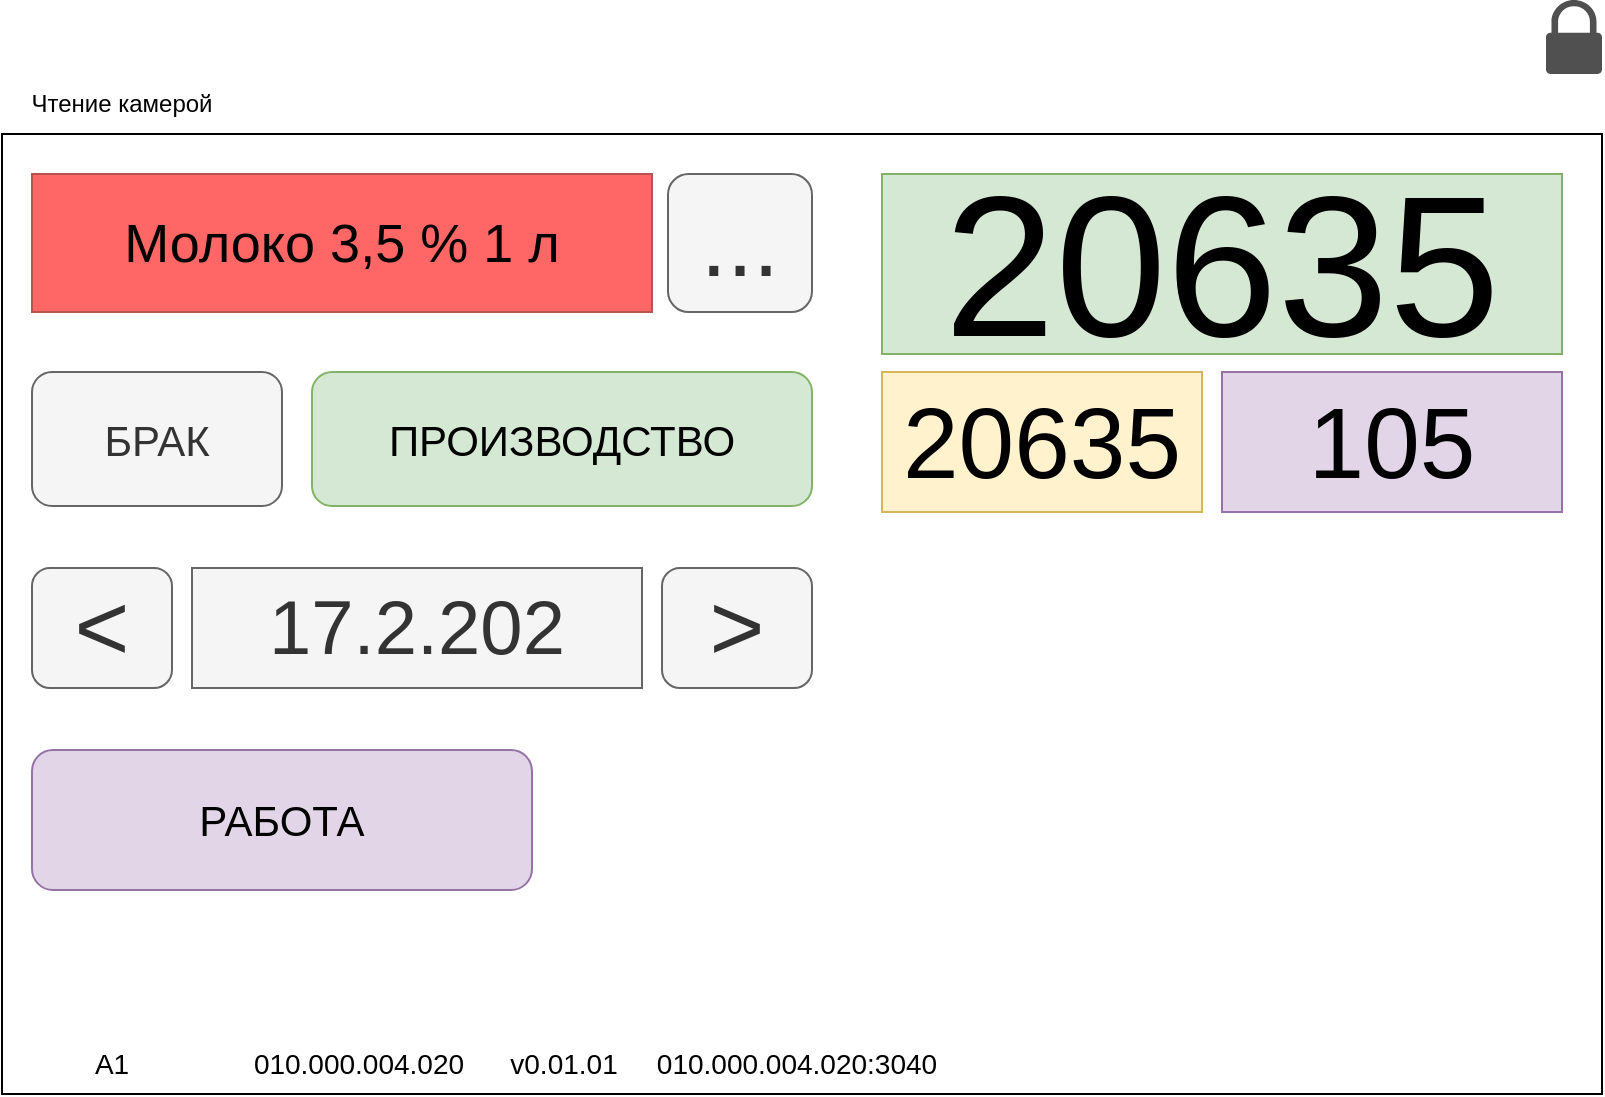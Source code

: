 <mxfile version="23.1.5" type="device">
  <diagram name="Page-1" id="tmifsBOv8ixKvkTQ0eV7">
    <mxGraphModel dx="1314" dy="1765" grid="1" gridSize="10" guides="1" tooltips="1" connect="1" arrows="1" fold="1" page="1" pageScale="1" pageWidth="800" pageHeight="900" math="0" shadow="0">
      <root>
        <mxCell id="0" />
        <mxCell id="1" parent="0" />
        <mxCell id="ldNFHoCPbJhq2-DnN9eL-1" value="" style="rounded=0;whiteSpace=wrap;html=1;aspect=fixed;movable=0;resizable=0;rotatable=0;deletable=0;editable=0;locked=1;connectable=0;" parent="1" vertex="1">
          <mxGeometry x="40" y="40" width="800" height="480" as="geometry" />
        </mxCell>
        <mxCell id="ldNFHoCPbJhq2-DnN9eL-2" value="Чтение камерой" style="text;html=1;strokeColor=none;fillColor=none;align=center;verticalAlign=middle;whiteSpace=wrap;rounded=0;" parent="1" vertex="1">
          <mxGeometry x="40" y="10" width="120" height="30" as="geometry" />
        </mxCell>
        <mxCell id="ldNFHoCPbJhq2-DnN9eL-3" value="Молоко 3,5 % 1 л" style="rounded=0;whiteSpace=wrap;html=1;fontSize=27;fillColor=#FF6666;strokeColor=#b85450;" parent="1" vertex="1">
          <mxGeometry x="55" y="60" width="310" height="69" as="geometry" />
        </mxCell>
        <mxCell id="ldNFHoCPbJhq2-DnN9eL-4" value="..." style="rounded=1;whiteSpace=wrap;html=1;fontSize=47;fillColor=#f5f5f5;fontColor=#333333;strokeColor=#666666;" parent="1" vertex="1">
          <mxGeometry x="373" y="60" width="72" height="69" as="geometry" />
        </mxCell>
        <mxCell id="ldNFHoCPbJhq2-DnN9eL-5" value="17.2.202" style="rounded=0;whiteSpace=wrap;html=1;fontSize=38;fillColor=#f5f5f5;fontColor=#333333;strokeColor=#666666;" parent="1" vertex="1">
          <mxGeometry x="135" y="257" width="225" height="60" as="geometry" />
        </mxCell>
        <mxCell id="ldNFHoCPbJhq2-DnN9eL-6" value="&amp;gt;" style="rounded=1;whiteSpace=wrap;html=1;fontSize=47;fillColor=#f5f5f5;fontColor=#333333;strokeColor=#666666;" parent="1" vertex="1">
          <mxGeometry x="370" y="257" width="75" height="60" as="geometry" />
        </mxCell>
        <mxCell id="ldNFHoCPbJhq2-DnN9eL-7" value="&amp;lt;" style="rounded=1;whiteSpace=wrap;html=1;fontSize=47;fillColor=#f5f5f5;fontColor=#333333;strokeColor=#666666;" parent="1" vertex="1">
          <mxGeometry x="55" y="257" width="70" height="60" as="geometry" />
        </mxCell>
        <mxCell id="ldNFHoCPbJhq2-DnN9eL-8" value="ПРОИЗВОДСТВО" style="rounded=1;whiteSpace=wrap;html=1;fontSize=21;fillColor=#d5e8d4;strokeColor=#82b366;" parent="1" vertex="1">
          <mxGeometry x="195" y="159" width="250" height="67" as="geometry" />
        </mxCell>
        <mxCell id="ldNFHoCPbJhq2-DnN9eL-9" value="БРАК" style="rounded=1;whiteSpace=wrap;html=1;fontSize=21;fillColor=#f5f5f5;strokeColor=#666666;fontColor=#333333;" parent="1" vertex="1">
          <mxGeometry x="55" y="159" width="125" height="67" as="geometry" />
        </mxCell>
        <mxCell id="ldNFHoCPbJhq2-DnN9eL-10" value="РАБОТА" style="rounded=1;whiteSpace=wrap;html=1;fontSize=21;fillColor=#e1d5e7;strokeColor=#9673a6;" parent="1" vertex="1">
          <mxGeometry x="55" y="348" width="250" height="70" as="geometry" />
        </mxCell>
        <mxCell id="ldNFHoCPbJhq2-DnN9eL-12" value="" style="sketch=0;pointerEvents=1;shadow=0;dashed=0;html=1;strokeColor=none;fillColor=#505050;labelPosition=center;verticalLabelPosition=bottom;verticalAlign=top;outlineConnect=0;align=center;shape=mxgraph.office.security.lock_protected;" parent="1" vertex="1">
          <mxGeometry x="812" y="-27" width="28" height="37" as="geometry" />
        </mxCell>
        <mxCell id="ldNFHoCPbJhq2-DnN9eL-16" value="A1" style="text;html=1;strokeColor=none;fillColor=none;align=center;verticalAlign=middle;whiteSpace=wrap;rounded=0;fontSize=14;" parent="1" vertex="1">
          <mxGeometry x="40" y="490" width="110" height="30" as="geometry" />
        </mxCell>
        <mxCell id="ldNFHoCPbJhq2-DnN9eL-17" value="010.000.004.020" style="text;html=1;strokeColor=none;fillColor=none;align=center;verticalAlign=middle;whiteSpace=wrap;rounded=0;fontSize=14;" parent="1" vertex="1">
          <mxGeometry x="161" y="490" width="115" height="30" as="geometry" />
        </mxCell>
        <mxCell id="ldNFHoCPbJhq2-DnN9eL-18" value="v0.01.01" style="text;html=1;strokeColor=none;fillColor=none;align=center;verticalAlign=middle;whiteSpace=wrap;rounded=0;fontSize=14;" parent="1" vertex="1">
          <mxGeometry x="281" y="490" width="80" height="30" as="geometry" />
        </mxCell>
        <mxCell id="ldNFHoCPbJhq2-DnN9eL-19" value="010.000.004.020:3040" style="text;html=1;strokeColor=none;fillColor=none;align=center;verticalAlign=middle;whiteSpace=wrap;rounded=0;fontSize=14;" parent="1" vertex="1">
          <mxGeometry x="360" y="490" width="155" height="30" as="geometry" />
        </mxCell>
        <mxCell id="ldNFHoCPbJhq2-DnN9eL-20" value="20635" style="rounded=0;whiteSpace=wrap;html=1;fontSize=100;fillColor=#d5e8d4;strokeColor=#82b366;" parent="1" vertex="1">
          <mxGeometry x="480" y="60" width="340" height="90" as="geometry" />
        </mxCell>
        <mxCell id="ldNFHoCPbJhq2-DnN9eL-21" value="105" style="rounded=0;whiteSpace=wrap;html=1;fontSize=50;fillColor=#e1d5e7;strokeColor=#9673a6;" parent="1" vertex="1">
          <mxGeometry x="650" y="159" width="170" height="70" as="geometry" />
        </mxCell>
        <mxCell id="ldNFHoCPbJhq2-DnN9eL-22" value="20635" style="rounded=0;whiteSpace=wrap;html=1;fontSize=50;fillColor=#fff2cc;strokeColor=#d6b656;" parent="1" vertex="1">
          <mxGeometry x="480" y="159" width="160" height="70" as="geometry" />
        </mxCell>
      </root>
    </mxGraphModel>
  </diagram>
</mxfile>
